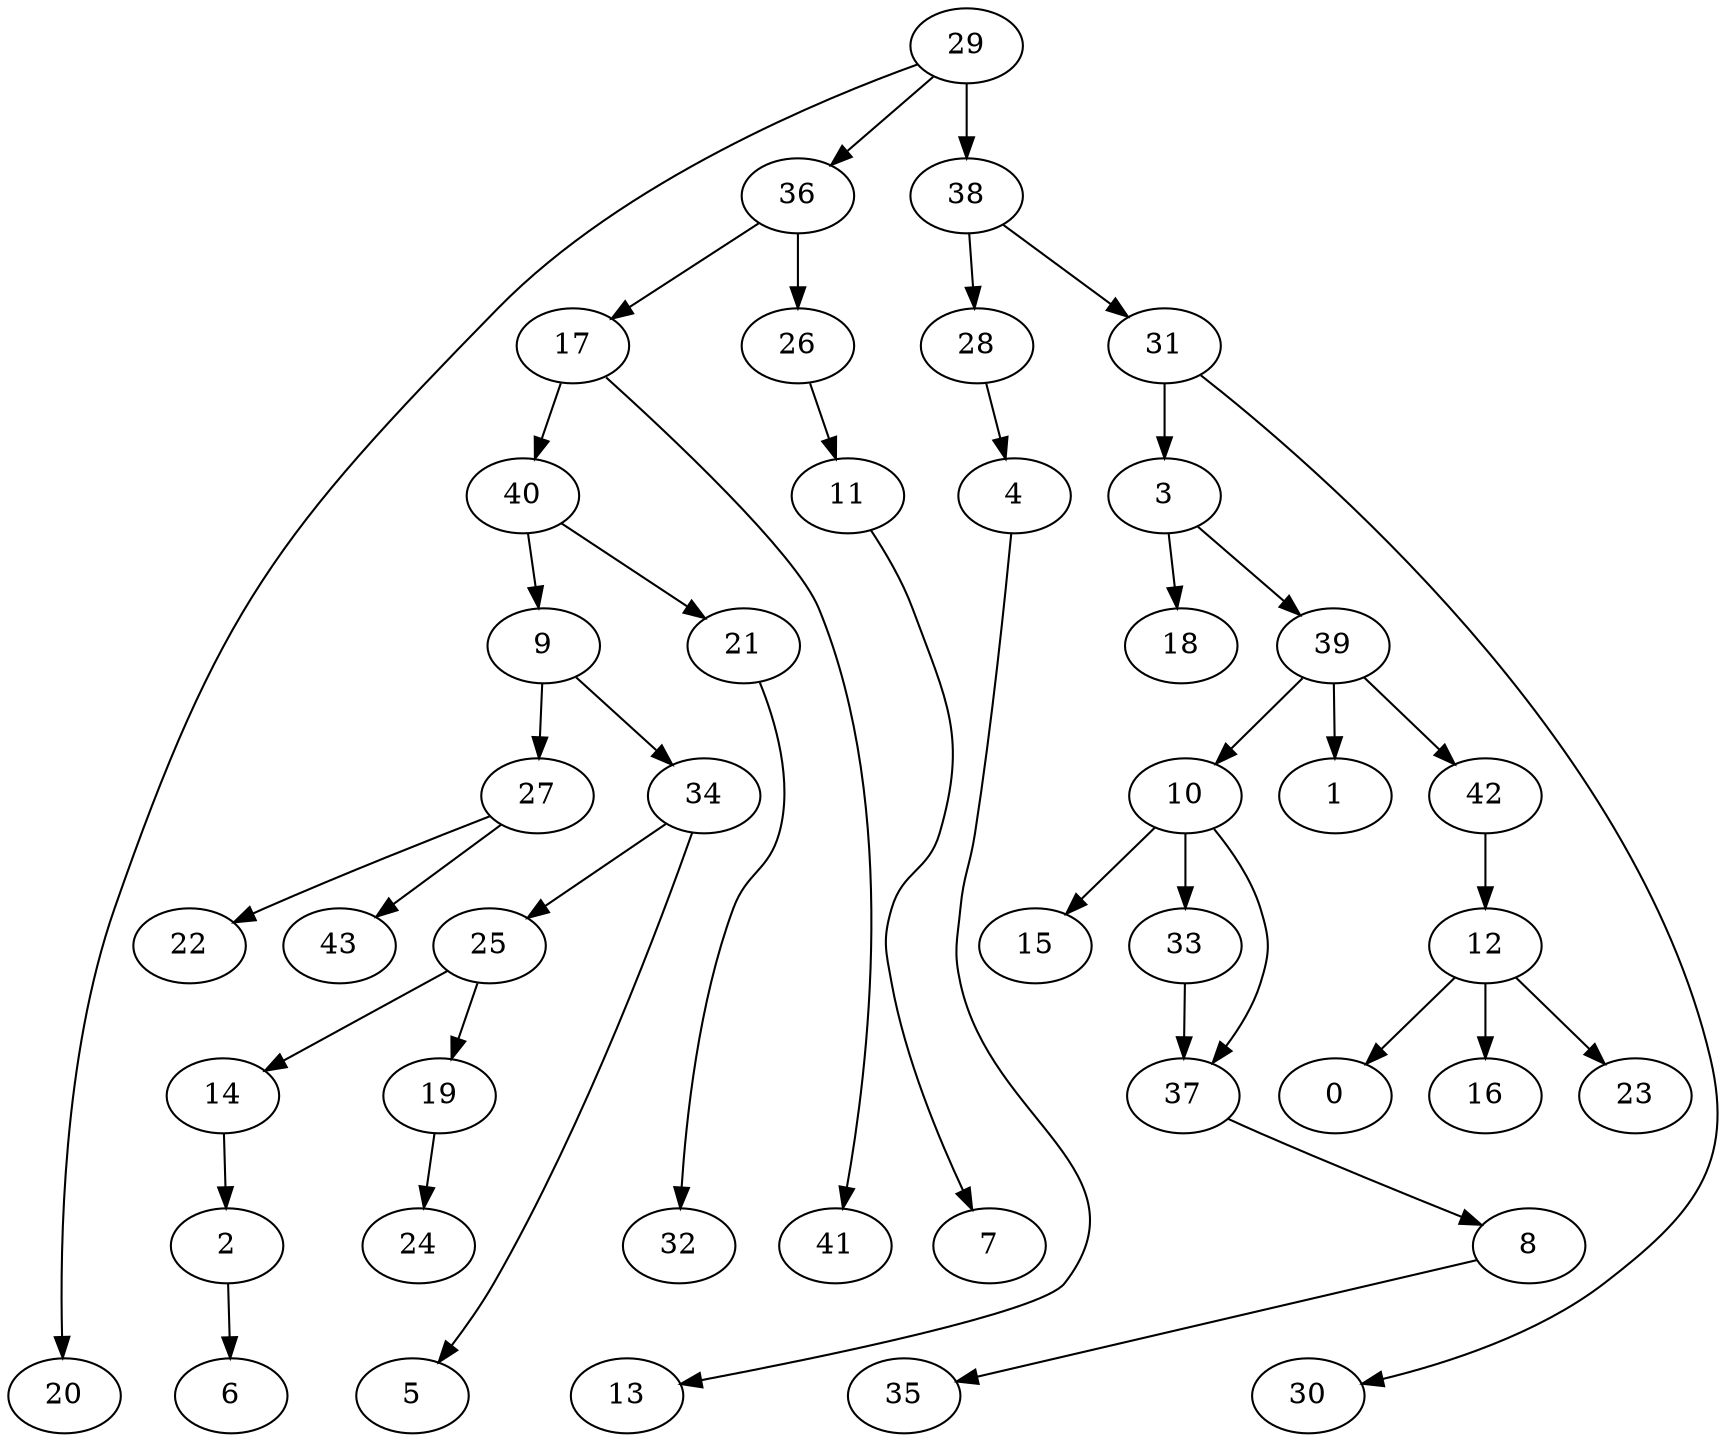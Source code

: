 digraph G {
    2;
    6;
    3;
    18;
    39;
    10;
    1;
    42;
    15;
    33;
    37;
    12;
    4;
    13;
    8;
    35;
    9;
    27;
    34;
    22;
    43;
    25;
    5;
    14;
    19;
    11;
    7;
    0;
    16;
    23;
    17;
    40;
    41;
    21;
    32;
    24;
    26;
    28;
    29;
    20;
    36;
    38;
    31;
    30;
    2 -> 6 [weight=0];
    3 -> 18 [weight=0];
    3 -> 39 [weight=0];
    39 -> 10 [weight=0];
    39 -> 1 [weight=0];
    39 -> 42 [weight=0];
    10 -> 15 [weight=0];
    10 -> 33 [weight=1];
    10 -> 37 [weight=0];
    42 -> 12 [weight=0];
    33 -> 37 [weight=0];
    37 -> 8 [weight=0];
    12 -> 0 [weight=1];
    12 -> 16 [weight=1];
    12 -> 23 [weight=0];
    4 -> 13 [weight=0];
    8 -> 35 [weight=0];
    9 -> 27 [weight=0];
    9 -> 34 [weight=0];
    27 -> 22 [weight=0];
    27 -> 43 [weight=0];
    34 -> 25 [weight=0];
    34 -> 5 [weight=0];
    25 -> 14 [weight=0];
    25 -> 19 [weight=0];
    14 -> 2 [weight=0];
    19 -> 24 [weight=0];
    11 -> 7 [weight=0];
    17 -> 40 [weight=0];
    17 -> 41 [weight=0];
    40 -> 9 [weight=0];
    40 -> 21 [weight=0];
    21 -> 32 [weight=0];
    26 -> 11 [weight=0];
    28 -> 4 [weight=0];
    29 -> 20 [weight=0];
    29 -> 36 [weight=0];
    29 -> 38 [weight=2];
    36 -> 17 [weight=0];
    36 -> 26 [weight=1];
    38 -> 28 [weight=0];
    38 -> 31 [weight=0];
    31 -> 3 [weight=1];
    31 -> 30 [weight=0];
}
